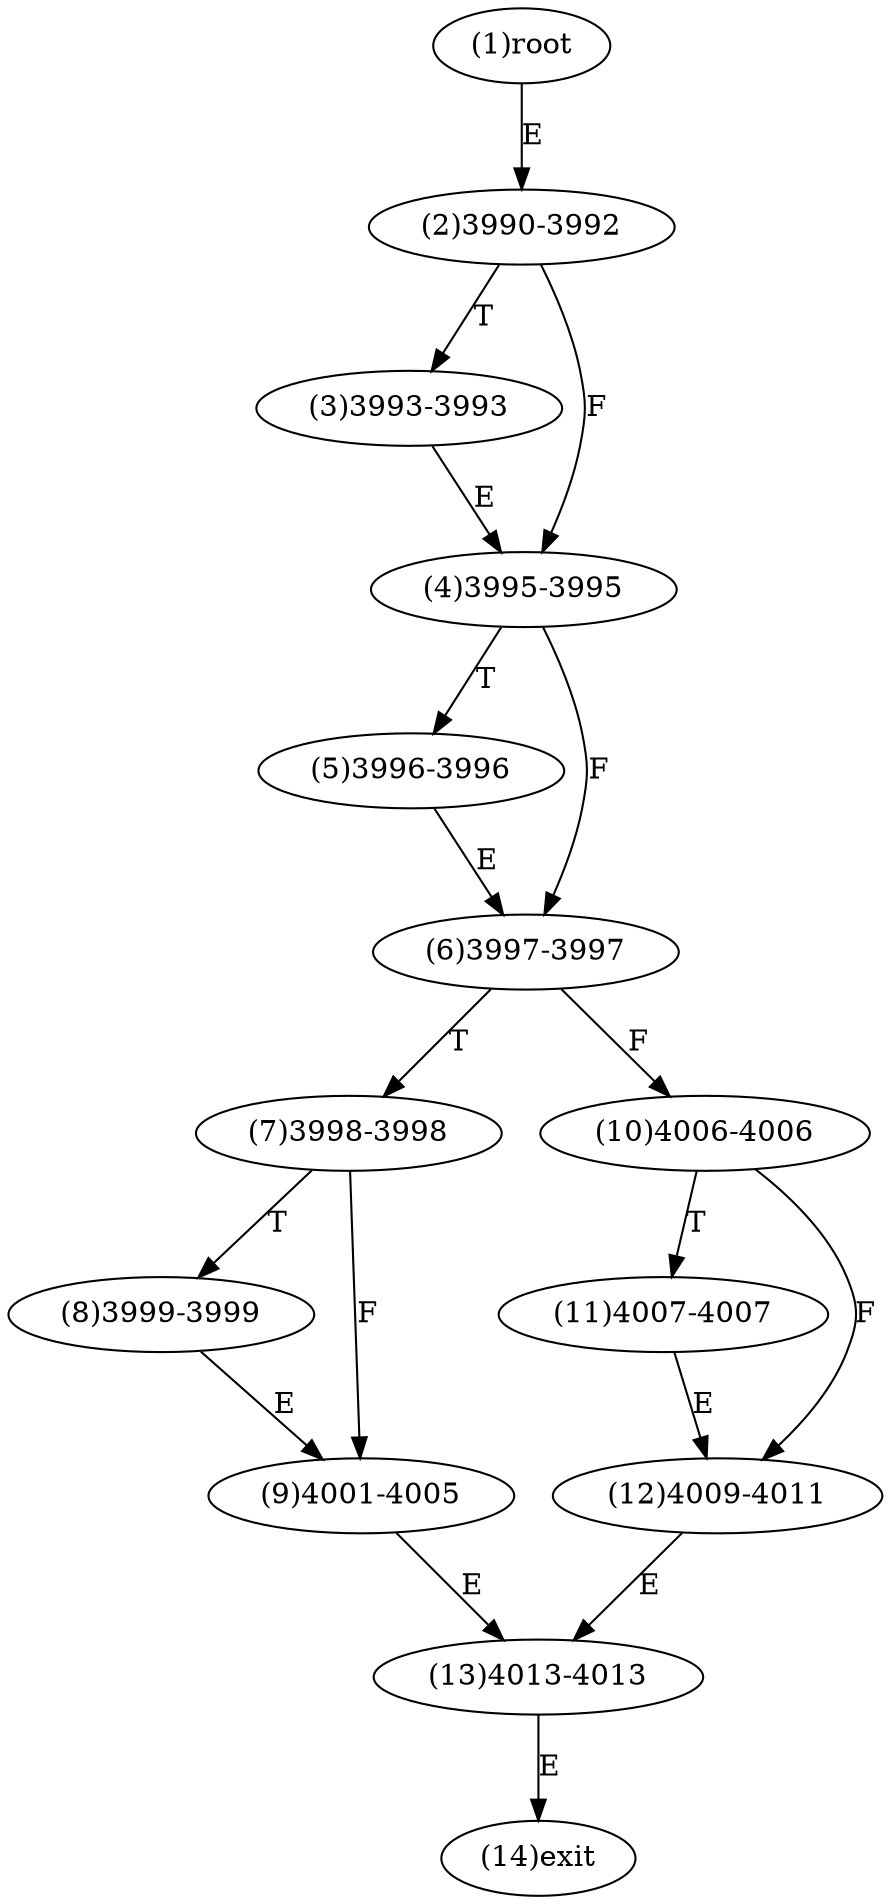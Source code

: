 digraph "" { 
1[ label="(1)root"];
2[ label="(2)3990-3992"];
3[ label="(3)3993-3993"];
4[ label="(4)3995-3995"];
5[ label="(5)3996-3996"];
6[ label="(6)3997-3997"];
7[ label="(7)3998-3998"];
8[ label="(8)3999-3999"];
9[ label="(9)4001-4005"];
10[ label="(10)4006-4006"];
11[ label="(11)4007-4007"];
12[ label="(12)4009-4011"];
13[ label="(13)4013-4013"];
14[ label="(14)exit"];
1->2[ label="E"];
2->4[ label="F"];
2->3[ label="T"];
3->4[ label="E"];
4->6[ label="F"];
4->5[ label="T"];
5->6[ label="E"];
6->10[ label="F"];
6->7[ label="T"];
7->9[ label="F"];
7->8[ label="T"];
8->9[ label="E"];
9->13[ label="E"];
10->12[ label="F"];
10->11[ label="T"];
11->12[ label="E"];
12->13[ label="E"];
13->14[ label="E"];
}